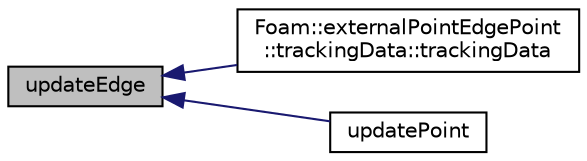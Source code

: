 digraph "updateEdge"
{
  bgcolor="transparent";
  edge [fontname="Helvetica",fontsize="10",labelfontname="Helvetica",labelfontsize="10"];
  node [fontname="Helvetica",fontsize="10",shape=record];
  rankdir="LR";
  Node1 [label="updateEdge",height=0.2,width=0.4,color="black", fillcolor="grey75", style="filled", fontcolor="black"];
  Node1 -> Node2 [dir="back",color="midnightblue",fontsize="10",style="solid",fontname="Helvetica"];
  Node2 [label="Foam::externalPointEdgePoint\l::trackingData::trackingData",height=0.2,width=0.4,color="black",URL="$a02731.html#a2700ae22fe241ff633f4e1862d18260b"];
  Node1 -> Node3 [dir="back",color="midnightblue",fontsize="10",style="solid",fontname="Helvetica"];
  Node3 [label="updatePoint",height=0.2,width=0.4,color="black",URL="$a00718.html#a62d07e3acca65147ae37deb5abc42248",tooltip="Influence of different value on same point. "];
}
